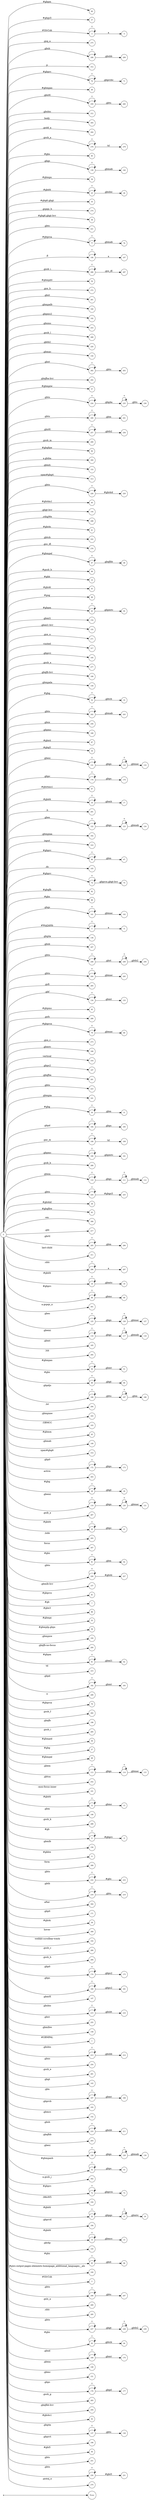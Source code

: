 digraph NFA {
  rankdir=LR;
  node [shape=circle, fontsize=10];
  __start [shape=point, label=""];
  __start -> None;
  60 [label="60"];
  94 [label="94"];
  37 [label="37"];
  3 [label="3"];
  275 [label="275"];
  208 [label="208"];
  219 [label="219"];
  312 [label="312"];
  70 [label="70"];
  80 [label="80"];
  19 [label="19"];
  49 [label="49"];
  236 [label="236"];
  259 [label="259"];
  212 [label="212"];
  305 [label="305"];
  264 [label="264"];
  142 [label="142"];
  278 [label="278"];
  85 [label="85"];
  139 [label="139"];
  59 [label="59"];
  25 [label="25"];
  96 [label="96"];
  71 [label="71"];
  175 [label="175"];
  26 [label="26"];
  245 [label="245"];
  35 [label="35"];
  274 [label="274"];
  36 [label="36"];
  221 [label="221"];
  77 [label="77"];
  106 [label="106"];
  247 [label="247"];
  286 [label="286"];
  54 [label="54"];
  272 [label="272"];
  261 [label="261"];
  160 [label="160"];
  192 [label="192"];
  253 [label="253"];
  289 [label="289"];
  220 [label="220"];
  48 [label="48"];
  150 [label="150"];
  262 [label="262"];
  168 [label="168"];
  202 [label="202"];
  57 [label="57"];
  234 [label="234"];
  177 [label="177"];
  0 [label="0"];
  21 [label="21"];
  240 [label="240"];
  257 [label="257"];
  290 [label="290"];
  17 [label="17"];
  84 [label="84"];
  300 [label="300"];
  153 [label="153"];
  313 [label="313"];
  228 [label="228"];
  40 [label="40"];
  144 [label="144"];
  298 [label="298"];
  118 [label="118"];
  41 [label="41"];
  222 [label="222"];
  276 [label="276"];
  47 [label="47"];
  99 [label="99"];
  109 [label="109"];
  10 [label="10"];
  43 [label="43"];
  181 [label="181"];
  98 [label="98"];
  63 [label="63"];
  191 [label="191"];
  154 [label="154"];
  233 [label="233"];
  155 [label="155"];
  271 [label="271"];
  317 [label="317"];
  195 [label="195"];
  277 [label="277"];
  199 [label="199"];
  159 [label="159"];
  32 [label="32"];
  242 [label="242"];
  138 [label="138"];
  256 [label="256"];
  189 [label="189"];
  135 [label="135"];
  121 [label="121"];
  206 [label="206"];
  87 [label="87"];
  34 [label="34"];
  131 [label="131"];
  178 [label="178"];
  97 [label="97"];
  243 [label="243"];
  16 [label="16"];
  291 [label="291"];
  231 [label="231"];
  122 [label="122"];
  239 [label="239"];
  162 [label="162"];
  310 [label="310"];
  66 [label="66"];
  105 [label="105"];
  238 [label="238"];
  74 [label="74"];
  82 [label="82"];
  173 [label="173"];
  124 [label="124"];
  69 [label="69"];
  88 [label="88"];
  141 [label="141"];
  5 [label="5"];
  136 [label="136"];
  207 [label="207"];
  248 [label="248"];
  260 [label="260"];
  244 [label="244"];
  265 [label="265"];
  112 [label="112"];
  227 [label="227"];
  134 [label="134"];
  65 [label="65"];
  266 [label="266"];
  79 [label="79"];
  273 [label="273"];
  287 [label="287"];
  214 [label="214"];
  166 [label="166"];
  316 [label="316"];
  197 [label="197"];
  201 [label="201"];
  223 [label="223"];
  115 [label="115"];
  92 [label="92"];
  161 [label="161"];
  30 [label="30"];
  184 [label="184"];
  108 [label="108"];
  190 [label="190"];
  268 [label="268"];
  51 [label="51"];
  110 [label="110"];
  62 [label="62"];
  224 [label="224"];
  39 [label="39"];
  83 [label="83"];
  306 [label="306"];
  217 [label="217"];
  67 [label="67"];
  23 [label="23"];
  205 [label="205"];
  29 [label="29"];
  229 [label="229"];
  311 [label="311"];
  296 [label="296"];
  18 [label="18"];
  297 [label="297"];
  68 [label="68"];
  301 [label="301"];
  78 [label="78"];
  6 [label="6"];
  125 [label="125"];
  116 [label="116"];
  165 [label="165"];
  292 [label="292"];
  50 [label="50"];
  249 [label="249"];
  24 [label="24"];
  89 [label="89"];
  127 [label="127"];
  186 [label="186"];
  294 [label="294"];
  163 [label="163"];
  103 [label="103"];
  45 [label="45"];
  149 [label="149"];
  225 [label="225"];
  314 [label="314"];
  179 [label="179"];
  172 [label="172"];
  263 [label="263"];
  303 [label="303"];
  235 [label="235"];
  241 [label="241"];
  183 [label="183"];
  211 [label="211"];
  28 [label="28"];
  119 [label="119"];
  267 [label="267"];
  20 [label="20"];
  293 [label="293"];
  307 [label="307"];
  91 [label="91"];
  226 [label="226"];
  157 [label="157"];
  250 [label="250"];
  111 [label="111"];
  81 [label="81"];
  7 [label="7"];
  86 [label="86"];
  55 [label="55"];
  216 [label="216"];
  58 [label="58"];
  164 [label="164"];
  200 [label="200"];
  61 [label="61"];
  315 [label="315"];
  75 [label="75"];
  182 [label="182"];
  299 [label="299"];
  76 [label="76"];
  282 [label="282"];
  198 [label="198"];
  285 [label="285"];
  56 [label="56"];
  4 [label="4"];
  27 [label="27"];
  46 [label="46"];
  113 [label="113"];
  252 [label="252"];
  101 [label="101"];
  9 [label="9"];
  188 [label="188"];
  12 [label="12"];
  146 [label="146"];
  90 [label="90"];
  288 [label="288"];
  8 [label="8"];
  114 [label="114"];
  156 [label="156"];
  11 [label="11"];
  308 [label="308"];
  232 [label="232"];
  64 [label="64"];
  73 [label="73"];
  258 [label="258"];
  218 [label="218"];
  187 [label="187"];
  304 [label="304"];
  132 [label="132"];
  133 [label="133"];
  171 [label="171"];
  38 [label="38"];
  309 [label="309"];
  102 [label="102"];
  279 [label="279"];
  280 [label="280"];
  284 [label="284"];
  174 [label="174"];
  107 [label="107"];
  180 [label="180"];
  126 [label="126"];
  130 [label="130"];
  147 [label="147"];
  215 [label="215"];
  255 [label="255"];
  158 [label="158"];
  1 [label="1"];
  123 [label="123"];
  170 [label="170"];
  213 [label="213"];
  13 [label="13"];
  254 [label="254"];
  281 [label="281"];
  143 [label="143"];
  167 [label="167"];
  193 [label="193"];
  209 [label="209"];
  152 [label="152"];
  210 [label="210"];
  33 [label="33"];
  203 [label="203"];
  128 [label="128"];
  185 [label="185"];
  52 [label="52"];
  302 [label="302"];
  72 [label="72"];
  104 [label="104"];
  140 [label="140"];
  22 [label="22"];
  15 [label="15"];
  194 [label="194"];
  14 [label="14"];
  145 [label="145"];
  95 [label="95"];
  100 [label="100"];
  2 [label="2"];
  246 [label="246"];
  269 [label="269"];
  120 [label="120"];
  295 [label="295"];
  129 [label="129"];
  237 [label="237"];
  93 [label="93"];
  169 [label="169"];
  148 [label="148"];
  151 [label="151"];
  176 [label="176"];
  283 [label="283"];
  204 [label="204"];
  42 [label="42"];
  137 [label="137"];
  196 [label="196"];
  53 [label="53"];
  44 [label="44"];
  251 [label="251"];
  230 [label="230"];
  31 [label="31"];
  270 [label="270"];
  117 [label="117"];
  { node [shape=doublecircle]; 1 2 4 6 7 9 10 11 13 15 17 19 21 24 26 27 29 31 33 34 35 36 37 38 39 40 41 42 43 44 45 46 48 49 51 53 54 55 56 57 58 59 60 62 64 65 67 69 71 73 75 76 78 80 81 82 83 84 85 86 87 88 90 92 94 96 97 98 99 100 101 102 103 104 105 107 109 112 115 118 121 124 127 130 133 135 136 138 140 142 143 144 145 146 147 148 149 150 151 152 153 154 155 156 157 158 159 160 161 162 163 164 165 166 168 170 171 173 175 177 179 181 183 185 188 189 191 192 193 194 195 196 197 198 199 200 201 202 203 204 206 207 209 211 212 214 216 217 219 220 221 222 223 225 227 229 231 233 236 239 241 243 245 247 250 251 252 253 254 255 256 258 260 261 263 264 265 266 267 268 269 270 271 272 273 274 275 276 277 279 280 281 282 283 284 285 287 288 289 290 291 292 293 294 295 297 298 299 300 301 302 303 304 305 306 307 308 309 310 311 312 313 314 315 316 317 }
  0 -> 1 [label="#GBMPAL"];
  0 -> 2 [label="#SIvCob"];
  0 -> 3 [label="#SIvCob"];
  3 -> 3 [label="*"];
  3 -> 4 [label="a"];
  0 -> 5 [label="#WqQANb"];
  5 -> 5 [label="*"];
  5 -> 6 [label="a"];
  0 -> 7 [label="#gb"];
  0 -> 8 [label="#gb"];
  8 -> 8 [label="*"];
  8 -> 9 [label="#gbprc"];
  0 -> 10 [label="#gbb"];
  0 -> 11 [label="#gbbw"];
  0 -> 12 [label="#gbd4"];
  12 -> 12 [label="*"];
  12 -> 13 [label=".gbmc"];
  0 -> 14 [label="#gbd4"];
  14 -> 14 [label="*"];
  14 -> 15 [label=".gbmcc"];
  0 -> 16 [label="#gbd4"];
  16 -> 16 [label="*"];
  16 -> 17 [label=".gbmh"];
  0 -> 18 [label="#gbd4"];
  18 -> 18 [label="*"];
  18 -> 19 [label=".gbmtc"];
  0 -> 20 [label="#gbd4"];
  20 -> 20 [label="*"];
  20 -> 21 [label=".gbpc"];
  0 -> 22 [label="#gbd4"];
  22 -> 22 [label="*"];
  22 -> 23 [label=".gbpgs"];
  23 -> 23 [label="*"];
  23 -> 24 [label=".gbmtc"];
  0 -> 25 [label="#gbd4"];
  25 -> 25 [label="*"];
  25 -> 26 [label=".gbsbic"];
  0 -> 27 [label="#gbg"];
  0 -> 28 [label="#gbg"];
  28 -> 28 [label="*"];
  28 -> 29 [label=".gbgt"];
  0 -> 30 [label="#gbg"];
  30 -> 30 [label="*"];
  30 -> 31 [label=".gbm"];
  0 -> 32 [label="#gbg"];
  32 -> 32 [label="*"];
  32 -> 33 [label=".gbtcb"];
  0 -> 34 [label="#gbg5"];
  0 -> 35 [label="#gbg6.gbgt"];
  0 -> 36 [label="#gbg6.gbgt-hvr"];
  0 -> 37 [label="#gbgs5"];
  0 -> 38 [label="#gbi4i"];
  0 -> 39 [label="#gbi4id"];
  0 -> 40 [label="#gbi4m1"];
  0 -> 41 [label="#gbi4s"];
  0 -> 42 [label="#gbi4s1"];
  0 -> 43 [label="#gbi4t"];
  0 -> 44 [label="#gbi5"];
  0 -> 45 [label="#gbmm"];
  0 -> 46 [label="#gbmpal"];
  0 -> 47 [label="#gbmpal"];
  47 -> 47 [label="*"];
  47 -> 48 [label=".gbqfbb"];
  0 -> 49 [label="#gbmpas"];
  0 -> 50 [label="#gbmpas"];
  50 -> 50 [label="*"];
  50 -> 51 [label=".gbmt"];
  0 -> 52 [label="#gbmpasb"];
  52 -> 52 [label="*"];
  52 -> 53 [label=".gbps"];
  0 -> 54 [label="#gbmpdv"];
  0 -> 55 [label="#gbmpi"];
  0 -> 56 [label="#gbmpid"];
  0 -> 57 [label="#gbmpiw"];
  0 -> 58 [label="#gbmplp.gbps"];
  0 -> 59 [label="#gbmps"];
  0 -> 60 [label="#gbpm"];
  0 -> 61 [label="#gbpm"];
  61 -> 61 [label="*"];
  61 -> 62 [label=".gbml1"];
  0 -> 63 [label="#gbpm"];
  63 -> 63 [label="*"];
  63 -> 64 [label=".gbpmtc"];
  0 -> 65 [label="#gbpms"];
  0 -> 66 [label="#gbprc"];
  66 -> 66 [label="*"];
  66 -> 67 [label=".gbm"];
  0 -> 68 [label="#gbprc"];
  68 -> 68 [label="*"];
  68 -> 69 [label=".gbmc"];
  0 -> 70 [label="#gbprc"];
  70 -> 70 [label="*"];
  70 -> 71 [label=".gbprcbc"];
  0 -> 72 [label="#gbprc"];
  72 -> 72 [label="*"];
  72 -> 73 [label=".gbprcx"];
  0 -> 74 [label="#gbprc"];
  74 -> 74 [label="*"];
  74 -> 75 [label=".gbprcx.gbgt-hvr"];
  0 -> 76 [label="#gbprca"];
  0 -> 77 [label="#gbprca"];
  77 -> 77 [label="*"];
  77 -> 78 [label=".gbmab"];
  0 -> 79 [label="#gbprca"];
  79 -> 79 [label="*"];
  79 -> 80 [label=".gbmac"];
  0 -> 81 [label="#gbprcs"];
  0 -> 82 [label="#gbqfb"];
  0 -> 83 [label="#gbqfbw"];
  0 -> 84 [label="#gbqfqw"];
  0 -> 85 [label="#gbs"];
  0 -> 86 [label="#gbx3"];
  0 -> 87 [label="#gbx4"];
  0 -> 88 [label="#gbz"];
  0 -> 89 [label="#gbz"];
  89 -> 89 [label="*"];
  89 -> 90 [label=".gbgt"];
  0 -> 91 [label="#gbz"];
  91 -> 91 [label="*"];
  91 -> 92 [label=".gbm"];
  0 -> 93 [label="#gbz"];
  93 -> 93 [label="*"];
  93 -> 94 [label=".gbtcb"];
  0 -> 95 [label="#gbz"];
  95 -> 95 [label="*"];
  95 -> 96 [label=".gbzt"];
  0 -> 97 [label="#gbztms1"];
  0 -> 98 [label="#gog"];
  0 -> 99 [label="#gssb_b"];
  0 -> 100 [label="#gws-output-pages-elements-homepage_additional_languages__als"];
  0 -> 101 [label="-moz-focus-inner"];
  0 -> 102 [label="-webkit-scrollbar-track"];
  0 -> 103 [label=".GBMCC"];
  0 -> 104 [label=".H6sW5"];
  0 -> 105 [label=".ds"];
  0 -> 106 [label=".fl"];
  106 -> 106 [label="*"];
  106 -> 107 [label="a"];
  0 -> 108 [label=".gac_m"];
  108 -> 108 [label="*"];
  108 -> 109 [label="td"];
  0 -> 110 [label=".gbem"];
  110 -> 110 [label="*"];
  110 -> 111 [label=".gbgs"];
  111 -> 111 [label="*"];
  111 -> 112 [label=".gbmab"];
  0 -> 113 [label=".gbem"];
  113 -> 113 [label="*"];
  113 -> 114 [label=".gbgs"];
  114 -> 114 [label="*"];
  114 -> 115 [label=".gbmac"];
  0 -> 116 [label=".gbemi"];
  116 -> 116 [label="*"];
  116 -> 117 [label=".gbgs"];
  117 -> 117 [label="*"];
  117 -> 118 [label=".gbmab"];
  0 -> 119 [label=".gbemi"];
  119 -> 119 [label="*"];
  119 -> 120 [label=".gbgs"];
  120 -> 120 [label="*"];
  120 -> 121 [label=".gbmac"];
  0 -> 122 [label=".gbes"];
  122 -> 122 [label="*"];
  122 -> 123 [label=".gbgs"];
  123 -> 123 [label="*"];
  123 -> 124 [label=".gbmab"];
  0 -> 125 [label=".gbes"];
  125 -> 125 [label="*"];
  125 -> 126 [label=".gbgs"];
  126 -> 126 [label="*"];
  126 -> 127 [label=".gbmac"];
  0 -> 128 [label=".gbesi"];
  128 -> 128 [label="*"];
  128 -> 129 [label=".gbgs"];
  129 -> 129 [label="*"];
  129 -> 130 [label=".gbmab"];
  0 -> 131 [label=".gbesi"];
  131 -> 131 [label="*"];
  131 -> 132 [label=".gbgs"];
  132 -> 132 [label="*"];
  132 -> 133 [label=".gbmac"];
  0 -> 134 [label=".gbf"];
  134 -> 134 [label="*"];
  134 -> 135 [label=".gbmt"];
  0 -> 136 [label=".gbg4a"];
  0 -> 137 [label=".gbg4a"];
  137 -> 137 [label="*"];
  137 -> 138 [label=".gbts"];
  0 -> 139 [label=".gbgs"];
  139 -> 139 [label="*"];
  139 -> 140 [label=".gbmab"];
  0 -> 141 [label=".gbgs"];
  141 -> 141 [label="*"];
  141 -> 142 [label=".gbmac"];
  0 -> 143 [label=".gbgt"];
  0 -> 144 [label=".gbgt-hvr"];
  0 -> 145 [label=".gbi4p"];
  0 -> 146 [label=".gbm"];
  0 -> 147 [label=".gbm0l"];
  0 -> 148 [label=".gbma"];
  0 -> 149 [label=".gbmab"];
  0 -> 150 [label=".gbmac"];
  0 -> 151 [label=".gbmc"];
  0 -> 152 [label=".gbmcc"];
  0 -> 153 [label=".gbmh"];
  0 -> 154 [label=".gbml1"];
  0 -> 155 [label=".gbml1-hvr"];
  0 -> 156 [label=".gbmlb"];
  0 -> 157 [label=".gbmlb-hvr"];
  0 -> 158 [label=".gbmlbw"];
  0 -> 159 [label=".gbmpala"];
  0 -> 160 [label=".gbmpalb"];
  0 -> 161 [label=".gbmpia"];
  0 -> 162 [label=".gbmpiaa"];
  0 -> 163 [label=".gbmpiaw"];
  0 -> 164 [label=".gbmpnw"];
  0 -> 165 [label=".gbmt"];
  0 -> 166 [label=".gbmtc"];
  0 -> 167 [label=".gbn"];
  167 -> 167 [label="*"];
  167 -> 168 [label=".gbmt"];
  0 -> 169 [label=".gbnd"];
  169 -> 169 [label="*"];
  169 -> 170 [label=".gbmt"];
  0 -> 171 [label=".gbp0"];
  0 -> 172 [label=".gbp0"];
  172 -> 172 [label="*"];
  172 -> 173 [label=".gbps"];
  0 -> 174 [label=".gbp0"];
  174 -> 174 [label="*"];
  174 -> 175 [label=".gbps2"];
  0 -> 176 [label=".gbpc"];
  176 -> 176 [label="*"];
  176 -> 177 [label=".gbpd"];
  0 -> 178 [label=".gbpc"];
  178 -> 178 [label="*"];
  178 -> 179 [label=".gbps"];
  0 -> 180 [label=".gbpc"];
  180 -> 180 [label="*"];
  180 -> 181 [label=".gbps2"];
  0 -> 182 [label=".gbpd"];
  182 -> 182 [label="*"];
  182 -> 183 [label=".gbmt"];
  0 -> 184 [label=".gbpd"];
  184 -> 184 [label="*"];
  184 -> 185 [label=".gbps"];
  0 -> 186 [label=".gbpdjs"];
  186 -> 186 [label="*"];
  186 -> 187 [label=".gbto"];
  187 -> 187 [label="*"];
  187 -> 188 [label=".gbm"];
  0 -> 189 [label=".gbpmc"];
  0 -> 190 [label=".gbpmc"];
  190 -> 190 [label="*"];
  190 -> 191 [label=".gbpmtc"];
  0 -> 192 [label=".gbpms2"];
  0 -> 193 [label=".gbprcb"];
  0 -> 194 [label=".gbprcd"];
  0 -> 195 [label=".gbprci"];
  0 -> 196 [label=".gbprct"];
  0 -> 197 [label=".gbps2"];
  0 -> 198 [label=".gbqfb"];
  0 -> 199 [label=".gbqfb-hvr"];
  0 -> 200 [label=".gbqfb-no-focus"];
  0 -> 201 [label=".gbqfba"];
  0 -> 202 [label=".gbqfba-hvr"];
  0 -> 203 [label=".gbqfbb"];
  0 -> 204 [label=".gbqfbb-hvr"];
  0 -> 205 [label=".gbrtl"];
  205 -> 205 [label="*"];
  205 -> 206 [label=".gbm"];
  0 -> 207 [label=".gbsb"];
  0 -> 208 [label=".gbsb"];
  208 -> 208 [label="*"];
  208 -> 209 [label=".gbsbb"];
  0 -> 210 [label=".gbsb"];
  210 -> 210 [label="*"];
  210 -> 211 [label=".gbsbt"];
  0 -> 212 [label=".gbsbic"];
  0 -> 213 [label=".gbsbis"];
  213 -> 213 [label="*"];
  213 -> 214 [label=".gbsbb"];
  0 -> 215 [label=".gbsbis"];
  215 -> 215 [label="*"];
  215 -> 216 [label=".gbsbt"];
  0 -> 217 [label=".gbt"];
  0 -> 218 [label=".gbtb"];
  218 -> 218 [label="*"];
  218 -> 219 [label=".gbts"];
  0 -> 220 [label=".gbtb2"];
  0 -> 221 [label=".gbtc"];
  0 -> 222 [label=".gbtcb"];
  0 -> 223 [label=".gbto"];
  0 -> 224 [label=".gbto"];
  224 -> 224 [label="*"];
  224 -> 225 [label="#gbgs5"];
  0 -> 226 [label=".gbto"];
  226 -> 226 [label="*"];
  226 -> 227 [label="#gbi4i"];
  0 -> 228 [label=".gbto"];
  228 -> 228 [label="*"];
  228 -> 229 [label="#gbi4id"];
  0 -> 230 [label=".gbto"];
  230 -> 230 [label="*"];
  230 -> 231 [label="#gbi5"];
  0 -> 232 [label=".gbto"];
  232 -> 232 [label="*"];
  232 -> 233 [label="#gbs"];
  0 -> 234 [label=".gbto"];
  234 -> 234 [label="*"];
  234 -> 235 [label=".gbg4a"];
  235 -> 235 [label="*"];
  235 -> 236 [label=".gbts"];
  0 -> 237 [label=".gbto"];
  237 -> 237 [label="*"];
  237 -> 238 [label=".gbgt"];
  238 -> 238 [label="*"];
  238 -> 239 [label=".gbtb2"];
  0 -> 240 [label=".gbto"];
  240 -> 240 [label="*"];
  240 -> 241 [label=".gbm"];
  0 -> 242 [label=".gbto"];
  242 -> 242 [label="*"];
  242 -> 243 [label=".gbmab"];
  0 -> 244 [label=".gbto"];
  244 -> 244 [label="*"];
  244 -> 245 [label=".gbmac"];
  0 -> 246 [label=".gbto"];
  246 -> 246 [label="*"];
  246 -> 247 [label=".gbts"];
  0 -> 248 [label=".gbto"];
  248 -> 248 [label="*"];
  248 -> 249 [label=".gbzt"];
  249 -> 249 [label="*"];
  249 -> 250 [label=".gbtb2"];
  0 -> 251 [label=".gbts"];
  0 -> 252 [label=".gbtsa"];
  0 -> 253 [label=".gbxms"];
  0 -> 254 [label=".gbxo"];
  0 -> 255 [label=".gbxv"];
  0 -> 256 [label=".gbxx"];
  0 -> 257 [label=".gbz0l"];
  257 -> 257 [label="*"];
  257 -> 258 [label=".gbtb2"];
  0 -> 259 [label=".gbz0l"];
  259 -> 259 [label="*"];
  259 -> 260 [label=".gbts"];
  0 -> 261 [label=".gbzt"];
  0 -> 262 [label=".gbzt"];
  262 -> 262 [label="*"];
  262 -> 263 [label=".gbts"];
  0 -> 264 [label=".gsdd_a"];
  0 -> 265 [label=".gsfi"];
  0 -> 266 [label=".gsfs"];
  0 -> 267 [label=".gsib_a"];
  0 -> 268 [label=".gsib_b"];
  0 -> 269 [label=".gsls_a"];
  0 -> 270 [label=".gsmq_a"];
  0 -> 271 [label=".gsn_a"];
  0 -> 272 [label=".gsn_b"];
  0 -> 273 [label=".gsn_c"];
  0 -> 274 [label=".gspqs_b"];
  0 -> 275 [label=".gsq_a"];
  0 -> 276 [label=".gss_ifl"];
  0 -> 277 [label=".gssb_a"];
  0 -> 278 [label=".gssb_a"];
  278 -> 278 [label="*"];
  278 -> 279 [label="td"];
  0 -> 280 [label=".gssb_c"];
  0 -> 281 [label=".gssb_e"];
  0 -> 282 [label=".gssb_f"];
  0 -> 283 [label=".gssb_g"];
  0 -> 284 [label=".gssb_h"];
  0 -> 285 [label=".gssb_i"];
  0 -> 286 [label=".gssb_i"];
  286 -> 286 [label="*"];
  286 -> 287 [label=".gss_ifl"];
  0 -> 288 [label=".gssb_k"];
  0 -> 289 [label=".gssb_l"];
  0 -> 290 [label=".gssb_m"];
  0 -> 291 [label=".h"];
  0 -> 292 [label=".lsb"];
  0 -> 293 [label=".lsbb"];
  0 -> 294 [label=".lst"];
  0 -> 295 [label=".sblc"];
  0 -> 296 [label=".sblc"];
  296 -> 296 [label="*"];
  296 -> 297 [label="a"];
  0 -> 298 [label=".z4hgWe"];
  0 -> 299 [label="a"];
  0 -> 300 [label="a.gbiba"];
  0 -> 301 [label="a.gspqs_a"];
  0 -> 302 [label="a.gssb_j"];
  0 -> 303 [label="active"];
  0 -> 304 [label="after"];
  0 -> 305 [label="body"];
  0 -> 306 [label="em"];
  0 -> 307 [label="focus"];
  0 -> 308 [label="form"];
  0 -> 309 [label="hover"];
  0 -> 310 [label="input"];
  0 -> 311 [label="last-child"];
  0 -> 312 [label="p"];
  0 -> 313 [label="span#gbg4"];
  0 -> 314 [label="span#gbg6"];
  0 -> 315 [label="td"];
  0 -> 316 [label="vertical"];
  0 -> 317 [label="visited"];
}
